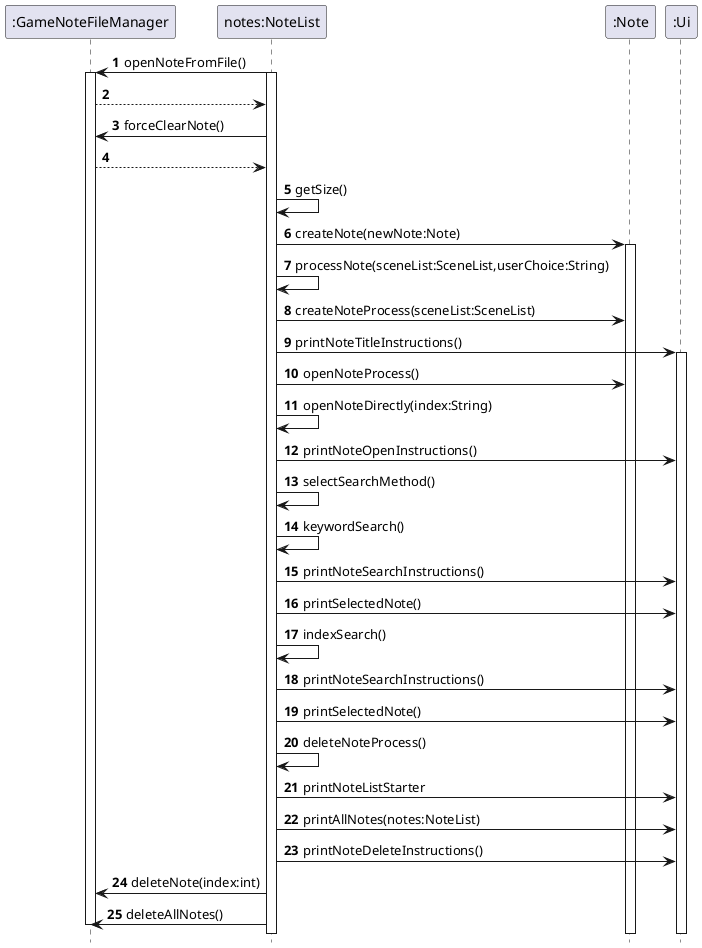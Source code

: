 @startuml
'https://plantuml.com/sequence-diagram

autonumber
hide footbox

":GameNoteFileManager"<-"notes:NoteList": openNoteFromFile()
activate "notes:NoteList"
activate ":GameNoteFileManager"
":GameNoteFileManager" --> "notes:NoteList"
":GameNoteFileManager"<-"notes:NoteList": forceClearNote()
":GameNoteFileManager" --> "notes:NoteList"

"notes:NoteList" -> "notes:NoteList" :getSize()
"notes:NoteList" -> ":Note":createNote(newNote:Note)
activate ":Note"

"notes:NoteList" -> "notes:NoteList": processNote(sceneList:SceneList,userChoice:String)
"notes:NoteList"-> ":Note" : createNoteProcess(sceneList:SceneList)
"notes:NoteList" -> ":Ui" :printNoteTitleInstructions()
activate ":Ui"
"notes:NoteList"-> ":Note" : openNoteProcess()
"notes:NoteList"->"notes:NoteList":openNoteDirectly(index:String)
"notes:NoteList"-> ":Ui": printNoteOpenInstructions()
"notes:NoteList"-> "notes:NoteList": selectSearchMethod()
"notes:NoteList"-> "notes:NoteList":keywordSearch()
"notes:NoteList" -> ":Ui" :printNoteSearchInstructions()
"notes:NoteList" -> ":Ui" :printSelectedNote()
"notes:NoteList"-> "notes:NoteList":indexSearch()
"notes:NoteList" -> ":Ui" :printNoteSearchInstructions()
"notes:NoteList" -> ":Ui" :printSelectedNote()
"notes:NoteList" -> "notes:NoteList": deleteNoteProcess()
"notes:NoteList"-> ":Ui" :printNoteListStarter
"notes:NoteList"-> ":Ui" :printAllNotes(notes:NoteList)
"notes:NoteList"-> ":Ui": printNoteDeleteInstructions()
"notes:NoteList" -> ":GameNoteFileManager":deleteNote(index:int)
"notes:NoteList" -> ":GameNoteFileManager":deleteAllNotes()
deactivate ":GameNoteFileManager"
@enduml